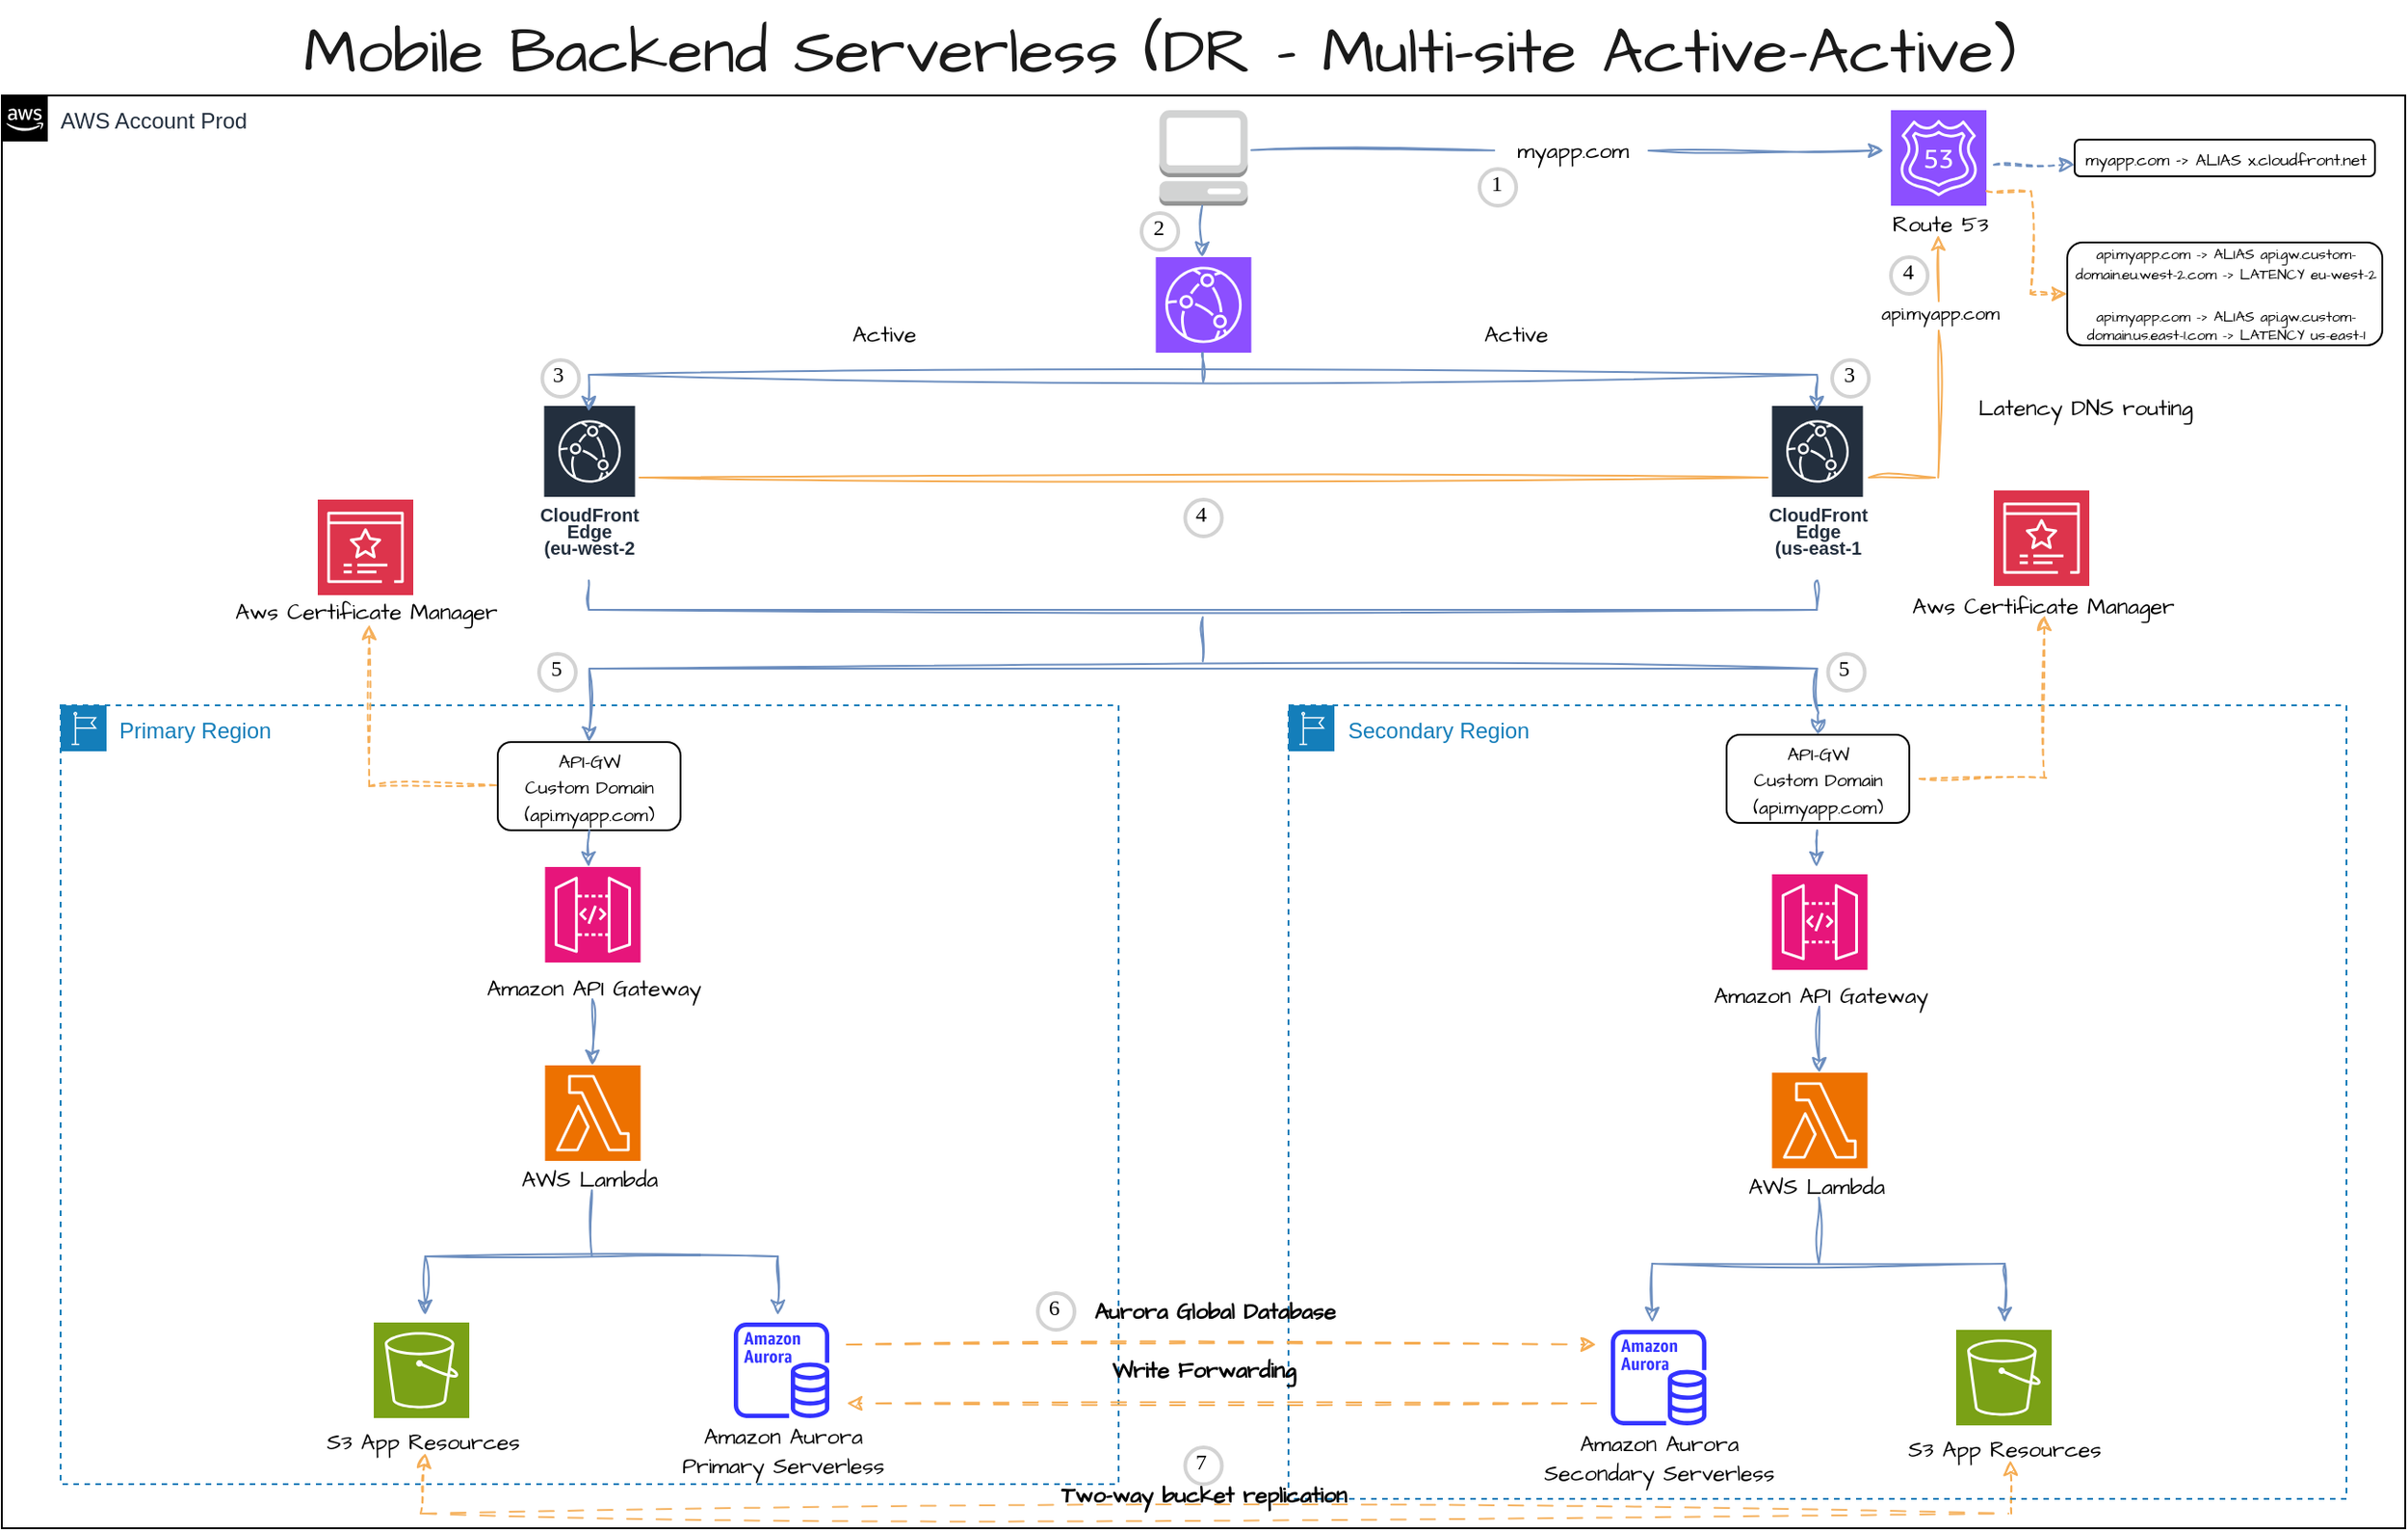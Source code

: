 <mxfile version="22.0.3" type="device">
  <diagram id="Ht1M8jgEwFfnCIfOTk4-" name="Page-1">
    <mxGraphModel dx="2589" dy="2484" grid="1" gridSize="4" guides="1" tooltips="1" connect="1" arrows="1" fold="1" page="1" pageScale="1" pageWidth="1169" pageHeight="827" math="0" shadow="0">
      <root>
        <mxCell id="0" />
        <mxCell id="1" parent="0" />
        <mxCell id="eYxBuY7Py7PClH6O-nrH-38" value="&lt;span style=&quot;font-size: 35px;&quot;&gt;Mobile Backend Serverless (DR - Multi-site Active-Active)&lt;/span&gt;" style="text;html=1;align=center;verticalAlign=middle;resizable=0;points=[];autosize=1;strokeColor=none;fillColor=none;fontSize=20;fontFamily=Architects Daughter;fontColor=#1A1A1A;rounded=0;" parent="1" vertex="1">
          <mxGeometry x="-504" y="-836" width="956" height="56" as="geometry" />
        </mxCell>
        <mxCell id="y_hJPUTwGHVDO47t9u5H-20" value="AWS Account Prod" style="points=[[0,0],[0.25,0],[0.5,0],[0.75,0],[1,0],[1,0.25],[1,0.5],[1,0.75],[1,1],[0.75,1],[0.5,1],[0.25,1],[0,1],[0,0.75],[0,0.5],[0,0.25]];outlineConnect=0;gradientColor=none;html=1;whiteSpace=wrap;fontSize=12;fontStyle=0;container=1;pointerEvents=0;collapsible=0;recursiveResize=0;shape=mxgraph.aws4.group;grIcon=mxgraph.aws4.group_aws_cloud_alt;strokeColor=#000000;fillColor=none;verticalAlign=top;align=left;spacingLeft=30;fontColor=#232F3E;dashed=0;" parent="1" vertex="1">
          <mxGeometry x="-656" y="-784" width="1308.5" height="780" as="geometry" />
        </mxCell>
        <mxCell id="kXwnOgeZQvOVhDlKrLlV-66" value="" style="sketch=0;points=[[0,0,0],[0.25,0,0],[0.5,0,0],[0.75,0,0],[1,0,0],[0,1,0],[0.25,1,0],[0.5,1,0],[0.75,1,0],[1,1,0],[0,0.25,0],[0,0.5,0],[0,0.75,0],[1,0.25,0],[1,0.5,0],[1,0.75,0]];outlineConnect=0;fontColor=#232F3E;fillColor=#8C4FFF;strokeColor=#ffffff;dashed=0;verticalLabelPosition=bottom;verticalAlign=top;align=center;html=1;fontSize=12;fontStyle=0;aspect=fixed;shape=mxgraph.aws4.resourceIcon;resIcon=mxgraph.aws4.route_53;" parent="y_hJPUTwGHVDO47t9u5H-20" vertex="1">
          <mxGeometry x="1028.5" y="8" width="52" height="52" as="geometry" />
        </mxCell>
        <mxCell id="kXwnOgeZQvOVhDlKrLlV-72" value="&lt;font data-font-src=&quot;https://fonts.googleapis.com/css?family=Architects+Daughter&quot; face=&quot;Architects Daughter&quot;&gt;Route 53&lt;/font&gt;" style="text;html=1;align=center;verticalAlign=middle;resizable=0;points=[];autosize=1;strokeColor=none;fillColor=none;" parent="y_hJPUTwGHVDO47t9u5H-20" vertex="1">
          <mxGeometry x="1016.5" y="56" width="76" height="28" as="geometry" />
        </mxCell>
        <mxCell id="WgDWQMfM7WpovqJaYr5R-154" value="Primary Region" style="points=[[0,0],[0.25,0],[0.5,0],[0.75,0],[1,0],[1,0.25],[1,0.5],[1,0.75],[1,1],[0.75,1],[0.5,1],[0.25,1],[0,1],[0,0.75],[0,0.5],[0,0.25]];outlineConnect=0;gradientColor=none;html=1;whiteSpace=wrap;fontSize=12;fontStyle=0;container=1;pointerEvents=0;collapsible=0;recursiveResize=0;shape=mxgraph.aws4.group;grIcon=mxgraph.aws4.group_region;strokeColor=#147EBA;fillColor=none;verticalAlign=top;align=left;spacingLeft=30;fontColor=#147EBA;dashed=1;" parent="y_hJPUTwGHVDO47t9u5H-20" vertex="1">
          <mxGeometry x="32" y="332" width="576" height="424" as="geometry" />
        </mxCell>
        <mxCell id="WgDWQMfM7WpovqJaYr5R-156" value="" style="sketch=0;points=[[0,0,0],[0.25,0,0],[0.5,0,0],[0.75,0,0],[1,0,0],[0,1,0],[0.25,1,0],[0.5,1,0],[0.75,1,0],[1,1,0],[0,0.25,0],[0,0.5,0],[0,0.75,0],[1,0.25,0],[1,0.5,0],[1,0.75,0]];outlineConnect=0;fontColor=#232F3E;fillColor=#E7157B;strokeColor=#ffffff;dashed=0;verticalLabelPosition=bottom;verticalAlign=top;align=center;html=1;fontSize=12;fontStyle=0;aspect=fixed;shape=mxgraph.aws4.resourceIcon;resIcon=mxgraph.aws4.api_gateway;" parent="WgDWQMfM7WpovqJaYr5R-154" vertex="1">
          <mxGeometry x="263.75" y="88" width="52" height="52" as="geometry" />
        </mxCell>
        <mxCell id="WgDWQMfM7WpovqJaYr5R-157" value="&lt;font face=&quot;Architects Daughter&quot;&gt;Amazon API Gateway&lt;/font&gt;" style="text;html=1;align=center;verticalAlign=middle;resizable=0;points=[];autosize=1;strokeColor=none;fillColor=none;" parent="WgDWQMfM7WpovqJaYr5R-154" vertex="1">
          <mxGeometry x="220" y="140" width="140" height="28" as="geometry" />
        </mxCell>
        <mxCell id="WgDWQMfM7WpovqJaYr5R-22" value="" style="sketch=0;points=[[0,0,0],[0.25,0,0],[0.5,0,0],[0.75,0,0],[1,0,0],[0,1,0],[0.25,1,0],[0.5,1,0],[0.75,1,0],[1,1,0],[0,0.25,0],[0,0.5,0],[0,0.75,0],[1,0.25,0],[1,0.5,0],[1,0.75,0]];outlineConnect=0;fontColor=#232F3E;fillColor=#ED7100;strokeColor=#ffffff;dashed=0;verticalLabelPosition=bottom;verticalAlign=top;align=center;html=1;fontSize=12;fontStyle=0;aspect=fixed;shape=mxgraph.aws4.resourceIcon;resIcon=mxgraph.aws4.lambda;" parent="WgDWQMfM7WpovqJaYr5R-154" vertex="1">
          <mxGeometry x="263.75" y="196" width="52" height="52" as="geometry" />
        </mxCell>
        <mxCell id="WgDWQMfM7WpovqJaYr5R-160" value="&lt;font face=&quot;Architects Daughter&quot;&gt;AWS Lambda&amp;nbsp;&lt;br&gt;&lt;br&gt;&lt;/font&gt;" style="text;html=1;align=center;verticalAlign=middle;resizable=0;points=[];autosize=1;strokeColor=none;fillColor=none;" parent="WgDWQMfM7WpovqJaYr5R-154" vertex="1">
          <mxGeometry x="240" y="244" width="100" height="44" as="geometry" />
        </mxCell>
        <mxCell id="WgDWQMfM7WpovqJaYr5R-52" value="" style="sketch=0;points=[[0,0,0],[0.25,0,0],[0.5,0,0],[0.75,0,0],[1,0,0],[0,1,0],[0.25,1,0],[0.5,1,0],[0.75,1,0],[1,1,0],[0,0.25,0],[0,0.5,0],[0,0.75,0],[1,0.25,0],[1,0.5,0],[1,0.75,0]];outlineConnect=0;fontColor=#232F3E;fillColor=#7AA116;strokeColor=#ffffff;dashed=0;verticalLabelPosition=bottom;verticalAlign=top;align=center;html=1;fontSize=12;fontStyle=0;aspect=fixed;shape=mxgraph.aws4.resourceIcon;resIcon=mxgraph.aws4.s3;fontFamily=Architects Daughter;fontSource=https%3A%2F%2Ffonts.googleapis.com%2Fcss%3Ffamily%3DArchitects%2BDaughter;" parent="WgDWQMfM7WpovqJaYr5R-154" vertex="1">
          <mxGeometry x="170.5" y="336" width="52" height="52" as="geometry" />
        </mxCell>
        <mxCell id="WgDWQMfM7WpovqJaYr5R-161" value="&lt;font style=&quot;font-size: 12px;&quot;&gt;S3 App Resources&lt;/font&gt;" style="text;html=1;align=center;verticalAlign=middle;resizable=0;points=[];autosize=1;strokeColor=none;fillColor=none;fontSize=16;fontFamily=Architects Daughter;fontColor=default;" parent="WgDWQMfM7WpovqJaYr5R-154" vertex="1">
          <mxGeometry x="132.5" y="384" width="128" height="32" as="geometry" />
        </mxCell>
        <mxCell id="WgDWQMfM7WpovqJaYr5R-162" value="" style="sketch=0;outlineConnect=0;fontColor=#232F3E;gradientColor=none;fillColor=#3333FF;strokeColor=none;dashed=0;verticalLabelPosition=bottom;verticalAlign=top;align=center;html=1;fontSize=12;fontStyle=0;aspect=fixed;pointerEvents=1;shape=mxgraph.aws4.aurora_instance;" parent="WgDWQMfM7WpovqJaYr5R-154" vertex="1">
          <mxGeometry x="366.5" y="336" width="52" height="52" as="geometry" />
        </mxCell>
        <mxCell id="WgDWQMfM7WpovqJaYr5R-163" value="&lt;font data-font-src=&quot;https://fonts.googleapis.com/css?family=Architects+Daughter&quot; face=&quot;Architects Daughter&quot;&gt;Amazon Aurora&lt;br&gt;Primary Serverless&lt;br&gt;&lt;/font&gt;" style="text;html=1;align=center;verticalAlign=middle;resizable=0;points=[];autosize=1;strokeColor=none;fillColor=none;" parent="WgDWQMfM7WpovqJaYr5R-154" vertex="1">
          <mxGeometry x="326.5" y="384" width="132" height="44" as="geometry" />
        </mxCell>
        <mxCell id="WgDWQMfM7WpovqJaYr5R-58" value="" style="endArrow=classic;html=1;rounded=0;labelBackgroundColor=default;sketch=1;hachureGap=4;jiggle=2;curveFitting=1;strokeColor=#6c8ebf;align=center;verticalAlign=middle;fontFamily=Architects Daughter;fontSource=https%3A%2F%2Ffonts.googleapis.com%2Fcss%3Ffamily%3DArchitects%2BDaughter;fontSize=16;fontColor=default;shape=connector;fillColor=#dae8fc;" parent="WgDWQMfM7WpovqJaYr5R-154" edge="1">
          <mxGeometry width="50" height="50" relative="1" as="geometry">
            <mxPoint x="289.5" y="160" as="sourcePoint" />
            <mxPoint x="289.5" y="196" as="targetPoint" />
          </mxGeometry>
        </mxCell>
        <mxCell id="WgDWQMfM7WpovqJaYr5R-80" value="" style="endArrow=none;html=1;rounded=0;labelBackgroundColor=default;sketch=1;hachureGap=4;jiggle=2;curveFitting=1;strokeColor=#6c8ebf;align=center;verticalAlign=middle;fontFamily=Architects Daughter;fontSource=https%3A%2F%2Ffonts.googleapis.com%2Fcss%3Ffamily%3DArchitects%2BDaughter;fontSize=16;fontColor=default;shape=connector;fillColor=#dae8fc;" parent="WgDWQMfM7WpovqJaYr5R-154" edge="1">
          <mxGeometry width="50" height="50" relative="1" as="geometry">
            <mxPoint x="390.5" y="300" as="sourcePoint" />
            <mxPoint x="198.5" y="300" as="targetPoint" />
          </mxGeometry>
        </mxCell>
        <mxCell id="WgDWQMfM7WpovqJaYr5R-87" value="" style="endArrow=none;html=1;rounded=0;labelBackgroundColor=default;sketch=1;hachureGap=4;jiggle=2;curveFitting=1;strokeColor=#6c8ebf;align=center;verticalAlign=middle;fontFamily=Architects Daughter;fontSource=https%3A%2F%2Ffonts.googleapis.com%2Fcss%3Ffamily%3DArchitects%2BDaughter;fontSize=16;fontColor=default;shape=connector;fillColor=#dae8fc;" parent="WgDWQMfM7WpovqJaYr5R-154" edge="1">
          <mxGeometry width="50" height="50" relative="1" as="geometry">
            <mxPoint x="289.25" y="264" as="sourcePoint" />
            <mxPoint x="289.25" y="300" as="targetPoint" />
          </mxGeometry>
        </mxCell>
        <mxCell id="WgDWQMfM7WpovqJaYr5R-191" value="" style="endArrow=classic;html=1;rounded=0;labelBackgroundColor=default;sketch=1;hachureGap=4;jiggle=2;curveFitting=1;strokeColor=#6c8ebf;align=center;verticalAlign=middle;fontFamily=Architects Daughter;fontSource=https%3A%2F%2Ffonts.googleapis.com%2Fcss%3Ffamily%3DArchitects%2BDaughter;fontSize=16;fontColor=default;shape=connector;fillColor=#dae8fc;" parent="WgDWQMfM7WpovqJaYr5R-154" edge="1">
          <mxGeometry width="50" height="50" relative="1" as="geometry">
            <mxPoint x="198.5" y="300" as="sourcePoint" />
            <mxPoint x="198.5" y="332" as="targetPoint" />
          </mxGeometry>
        </mxCell>
        <mxCell id="WgDWQMfM7WpovqJaYr5R-193" value="" style="endArrow=classic;html=1;rounded=0;labelBackgroundColor=default;sketch=1;hachureGap=4;jiggle=2;curveFitting=1;strokeColor=#6c8ebf;align=center;verticalAlign=middle;fontFamily=Architects Daughter;fontSource=https%3A%2F%2Ffonts.googleapis.com%2Fcss%3Ffamily%3DArchitects%2BDaughter;fontSize=16;fontColor=default;shape=connector;fillColor=#dae8fc;" parent="WgDWQMfM7WpovqJaYr5R-154" edge="1">
          <mxGeometry width="50" height="50" relative="1" as="geometry">
            <mxPoint x="390.5" y="300" as="sourcePoint" />
            <mxPoint x="390.5" y="332" as="targetPoint" />
          </mxGeometry>
        </mxCell>
        <mxCell id="z9aevK-c-Fkvyvmnop-m-42" value="&lt;font size=&quot;1&quot; face=&quot;Architects Daughter&quot;&gt;API-GW&lt;br&gt;Custom Domain&lt;br&gt;(api.myapp.com)&lt;br&gt;&lt;/font&gt;" style="rounded=1;whiteSpace=wrap;html=1;" vertex="1" parent="WgDWQMfM7WpovqJaYr5R-154">
          <mxGeometry x="238" y="20" width="99.5" height="48" as="geometry" />
        </mxCell>
        <mxCell id="WgDWQMfM7WpovqJaYr5R-174" value="" style="endArrow=classic;html=1;rounded=0;labelBackgroundColor=default;sketch=1;hachureGap=4;jiggle=2;curveFitting=1;strokeColor=#f5ad55;align=center;verticalAlign=middle;fontFamily=Architects Daughter;fontSource=https%3A%2F%2Ffonts.googleapis.com%2Fcss%3Ffamily%3DArchitects%2BDaughter;fontSize=16;fontColor=default;shape=connector;fillColor=#dae8fc;dashed=1;" parent="WgDWQMfM7WpovqJaYr5R-154" edge="1">
          <mxGeometry width="50" height="50" relative="1" as="geometry">
            <mxPoint x="196" y="440" as="sourcePoint" />
            <mxPoint x="198.5" y="407" as="targetPoint" />
          </mxGeometry>
        </mxCell>
        <mxCell id="WgDWQMfM7WpovqJaYr5R-175" value="" style="endArrow=classic;html=1;rounded=0;labelBackgroundColor=default;sketch=1;hachureGap=4;jiggle=2;curveFitting=1;strokeColor=#f5ab50;align=center;verticalAlign=middle;fontFamily=Architects Daughter;fontSource=https%3A%2F%2Ffonts.googleapis.com%2Fcss%3Ffamily%3DArchitects%2BDaughter;fontSize=16;fontColor=default;shape=connector;fillColor=#dae8fc;dashed=1;" parent="WgDWQMfM7WpovqJaYr5R-154" edge="1">
          <mxGeometry width="50" height="50" relative="1" as="geometry">
            <mxPoint x="1062" y="440" as="sourcePoint" />
            <mxPoint x="1061.5" y="411" as="targetPoint" />
          </mxGeometry>
        </mxCell>
        <mxCell id="WgDWQMfM7WpovqJaYr5R-183" value="" style="endArrow=classic;html=1;rounded=0;labelBackgroundColor=default;sketch=1;hachureGap=4;jiggle=2;curveFitting=1;strokeColor=#f5ad55;align=center;verticalAlign=middle;fontFamily=Architects Daughter;fontSource=https%3A%2F%2Ffonts.googleapis.com%2Fcss%3Ffamily%3DArchitects%2BDaughter;fontSize=16;fontColor=default;shape=connector;fillColor=#dae8fc;dashed=1;dashPattern=8 8;" parent="WgDWQMfM7WpovqJaYr5R-154" edge="1">
          <mxGeometry width="50" height="50" relative="1" as="geometry">
            <mxPoint x="836" y="380" as="sourcePoint" />
            <mxPoint x="428" y="380" as="targetPoint" />
          </mxGeometry>
        </mxCell>
        <mxCell id="z9aevK-c-Fkvyvmnop-m-57" value="" style="endArrow=classic;html=1;rounded=0;labelBackgroundColor=default;sketch=1;hachureGap=4;jiggle=2;curveFitting=1;strokeColor=#6c8ebf;align=center;verticalAlign=middle;fontFamily=Architects Daughter;fontSource=https%3A%2F%2Ffonts.googleapis.com%2Fcss%3Ffamily%3DArchitects%2BDaughter;fontSize=16;fontColor=default;shape=connector;fillColor=#dae8fc;entryX=0.5;entryY=0;entryDx=0;entryDy=0;" edge="1" parent="WgDWQMfM7WpovqJaYr5R-154">
          <mxGeometry width="50" height="50" relative="1" as="geometry">
            <mxPoint x="287.79" y="68" as="sourcePoint" />
            <mxPoint x="287.46" y="88" as="targetPoint" />
            <Array as="points">
              <mxPoint x="287.46" y="72" />
            </Array>
          </mxGeometry>
        </mxCell>
        <mxCell id="z9aevK-c-Fkvyvmnop-m-59" value="6" style="ellipse;whiteSpace=wrap;html=1;aspect=fixed;strokeWidth=2;fontFamily=Tahoma;spacingBottom=4;spacingRight=2;strokeColor=#d3d3d3;" vertex="1" parent="WgDWQMfM7WpovqJaYr5R-154">
          <mxGeometry x="532" y="320" width="20" height="20" as="geometry" />
        </mxCell>
        <mxCell id="z9aevK-c-Fkvyvmnop-m-67" value="" style="endArrow=none;html=1;rounded=0;labelBackgroundColor=default;sketch=1;hachureGap=4;jiggle=2;curveFitting=1;strokeColor=#f5ad55;align=center;verticalAlign=middle;fontFamily=Architects Daughter;fontSource=https%3A%2F%2Ffonts.googleapis.com%2Fcss%3Ffamily%3DArchitects%2BDaughter;fontSize=16;fontColor=default;shape=connector;fillColor=#fff2cc;dashed=1;" edge="1" parent="WgDWQMfM7WpovqJaYr5R-154">
          <mxGeometry width="50" height="50" relative="1" as="geometry">
            <mxPoint x="168" y="44" as="sourcePoint" />
            <mxPoint x="238" y="43.5" as="targetPoint" />
          </mxGeometry>
        </mxCell>
        <mxCell id="z9aevK-c-Fkvyvmnop-m-69" value="" style="endArrow=classic;html=1;rounded=0;labelBackgroundColor=default;sketch=1;hachureGap=4;jiggle=2;curveFitting=1;strokeColor=#f5af5a;align=center;verticalAlign=middle;fontFamily=Architects Daughter;fontSource=https%3A%2F%2Ffonts.googleapis.com%2Fcss%3Ffamily%3DArchitects%2BDaughter;fontSize=16;fontColor=default;shape=connector;fillColor=#fff2cc;dashed=1;" edge="1" parent="WgDWQMfM7WpovqJaYr5R-154">
          <mxGeometry width="50" height="50" relative="1" as="geometry">
            <mxPoint x="168" y="44" as="sourcePoint" />
            <mxPoint x="168" y="-44" as="targetPoint" />
          </mxGeometry>
        </mxCell>
        <mxCell id="WgDWQMfM7WpovqJaYr5R-155" value="Secondary Region" style="points=[[0,0],[0.25,0],[0.5,0],[0.75,0],[1,0],[1,0.25],[1,0.5],[1,0.75],[1,1],[0.75,1],[0.5,1],[0.25,1],[0,1],[0,0.75],[0,0.5],[0,0.25]];outlineConnect=0;gradientColor=none;html=1;whiteSpace=wrap;fontSize=12;fontStyle=0;container=1;pointerEvents=0;collapsible=0;recursiveResize=0;shape=mxgraph.aws4.group;grIcon=mxgraph.aws4.group_region;strokeColor=#147EBA;fillColor=none;verticalAlign=top;align=left;spacingLeft=30;fontColor=#147EBA;dashed=1;" parent="y_hJPUTwGHVDO47t9u5H-20" vertex="1">
          <mxGeometry x="700.5" y="332" width="576" height="432" as="geometry" />
        </mxCell>
        <mxCell id="z9aevK-c-Fkvyvmnop-m-41" value="&lt;font size=&quot;1&quot; face=&quot;Architects Daughter&quot;&gt;API-GW&lt;br&gt;Custom Domain&lt;br&gt;(api.myapp.com)&lt;br&gt;&lt;/font&gt;" style="rounded=1;whiteSpace=wrap;html=1;" vertex="1" parent="WgDWQMfM7WpovqJaYr5R-155">
          <mxGeometry x="238.5" y="16" width="99.5" height="48" as="geometry" />
        </mxCell>
        <mxCell id="z9aevK-c-Fkvyvmnop-m-44" value="" style="sketch=0;points=[[0,0,0],[0.25,0,0],[0.5,0,0],[0.75,0,0],[1,0,0],[0,1,0],[0.25,1,0],[0.5,1,0],[0.75,1,0],[1,1,0],[0,0.25,0],[0,0.5,0],[0,0.75,0],[1,0.25,0],[1,0.5,0],[1,0.75,0]];outlineConnect=0;fontColor=#232F3E;fillColor=#E7157B;strokeColor=#ffffff;dashed=0;verticalLabelPosition=bottom;verticalAlign=top;align=center;html=1;fontSize=12;fontStyle=0;aspect=fixed;shape=mxgraph.aws4.resourceIcon;resIcon=mxgraph.aws4.api_gateway;" vertex="1" parent="WgDWQMfM7WpovqJaYr5R-155">
          <mxGeometry x="263.25" y="92" width="52" height="52" as="geometry" />
        </mxCell>
        <mxCell id="z9aevK-c-Fkvyvmnop-m-45" value="&lt;font face=&quot;Architects Daughter&quot;&gt;Amazon API Gateway&lt;/font&gt;" style="text;html=1;align=center;verticalAlign=middle;resizable=0;points=[];autosize=1;strokeColor=none;fillColor=none;" vertex="1" parent="WgDWQMfM7WpovqJaYr5R-155">
          <mxGeometry x="219.5" y="144" width="140" height="28" as="geometry" />
        </mxCell>
        <mxCell id="z9aevK-c-Fkvyvmnop-m-46" value="" style="sketch=0;points=[[0,0,0],[0.25,0,0],[0.5,0,0],[0.75,0,0],[1,0,0],[0,1,0],[0.25,1,0],[0.5,1,0],[0.75,1,0],[1,1,0],[0,0.25,0],[0,0.5,0],[0,0.75,0],[1,0.25,0],[1,0.5,0],[1,0.75,0]];outlineConnect=0;fontColor=#232F3E;fillColor=#ED7100;strokeColor=#ffffff;dashed=0;verticalLabelPosition=bottom;verticalAlign=top;align=center;html=1;fontSize=12;fontStyle=0;aspect=fixed;shape=mxgraph.aws4.resourceIcon;resIcon=mxgraph.aws4.lambda;" vertex="1" parent="WgDWQMfM7WpovqJaYr5R-155">
          <mxGeometry x="263.25" y="200" width="52" height="52" as="geometry" />
        </mxCell>
        <mxCell id="z9aevK-c-Fkvyvmnop-m-47" value="&lt;font face=&quot;Architects Daughter&quot;&gt;AWS Lambda&amp;nbsp;&lt;br&gt;&lt;br&gt;&lt;/font&gt;" style="text;html=1;align=center;verticalAlign=middle;resizable=0;points=[];autosize=1;strokeColor=none;fillColor=none;" vertex="1" parent="WgDWQMfM7WpovqJaYr5R-155">
          <mxGeometry x="239.5" y="248" width="100" height="44" as="geometry" />
        </mxCell>
        <mxCell id="z9aevK-c-Fkvyvmnop-m-48" value="" style="sketch=0;points=[[0,0,0],[0.25,0,0],[0.5,0,0],[0.75,0,0],[1,0,0],[0,1,0],[0.25,1,0],[0.5,1,0],[0.75,1,0],[1,1,0],[0,0.25,0],[0,0.5,0],[0,0.75,0],[1,0.25,0],[1,0.5,0],[1,0.75,0]];outlineConnect=0;fontColor=#232F3E;fillColor=#7AA116;strokeColor=#ffffff;dashed=0;verticalLabelPosition=bottom;verticalAlign=top;align=center;html=1;fontSize=12;fontStyle=0;aspect=fixed;shape=mxgraph.aws4.resourceIcon;resIcon=mxgraph.aws4.s3;fontFamily=Architects Daughter;fontSource=https%3A%2F%2Ffonts.googleapis.com%2Fcss%3Ffamily%3DArchitects%2BDaughter;" vertex="1" parent="WgDWQMfM7WpovqJaYr5R-155">
          <mxGeometry x="363.5" y="340" width="52" height="52" as="geometry" />
        </mxCell>
        <mxCell id="z9aevK-c-Fkvyvmnop-m-49" value="&lt;font style=&quot;font-size: 12px;&quot;&gt;S3 App Resources&lt;/font&gt;" style="text;html=1;align=center;verticalAlign=middle;resizable=0;points=[];autosize=1;strokeColor=none;fillColor=none;fontSize=16;fontFamily=Architects Daughter;fontColor=default;" vertex="1" parent="WgDWQMfM7WpovqJaYr5R-155">
          <mxGeometry x="325.5" y="388" width="128" height="32" as="geometry" />
        </mxCell>
        <mxCell id="z9aevK-c-Fkvyvmnop-m-50" value="" style="sketch=0;outlineConnect=0;fontColor=#232F3E;gradientColor=none;fillColor=#3333FF;strokeColor=none;dashed=0;verticalLabelPosition=bottom;verticalAlign=top;align=center;html=1;fontSize=12;fontStyle=0;aspect=fixed;pointerEvents=1;shape=mxgraph.aws4.aurora_instance;" vertex="1" parent="WgDWQMfM7WpovqJaYr5R-155">
          <mxGeometry x="175.5" y="340" width="52" height="52" as="geometry" />
        </mxCell>
        <mxCell id="z9aevK-c-Fkvyvmnop-m-51" value="&lt;font data-font-src=&quot;https://fonts.googleapis.com/css?family=Architects+Daughter&quot; face=&quot;Architects Daughter&quot;&gt;Amazon Aurora&lt;br&gt;Secondary Serverless&lt;br&gt;&lt;/font&gt;" style="text;html=1;align=center;verticalAlign=middle;resizable=0;points=[];autosize=1;strokeColor=none;fillColor=none;" vertex="1" parent="WgDWQMfM7WpovqJaYr5R-155">
          <mxGeometry x="127.5" y="388" width="148" height="44" as="geometry" />
        </mxCell>
        <mxCell id="z9aevK-c-Fkvyvmnop-m-52" value="" style="endArrow=classic;html=1;rounded=0;labelBackgroundColor=default;sketch=1;hachureGap=4;jiggle=2;curveFitting=1;strokeColor=#6c8ebf;align=center;verticalAlign=middle;fontFamily=Architects Daughter;fontSource=https%3A%2F%2Ffonts.googleapis.com%2Fcss%3Ffamily%3DArchitects%2BDaughter;fontSize=16;fontColor=default;shape=connector;fillColor=#dae8fc;" edge="1" parent="WgDWQMfM7WpovqJaYr5R-155">
          <mxGeometry width="50" height="50" relative="1" as="geometry">
            <mxPoint x="289" y="164" as="sourcePoint" />
            <mxPoint x="289" y="200" as="targetPoint" />
          </mxGeometry>
        </mxCell>
        <mxCell id="z9aevK-c-Fkvyvmnop-m-53" value="" style="endArrow=none;html=1;rounded=0;labelBackgroundColor=default;sketch=1;hachureGap=4;jiggle=2;curveFitting=1;strokeColor=#6c8ebf;align=center;verticalAlign=middle;fontFamily=Architects Daughter;fontSource=https%3A%2F%2Ffonts.googleapis.com%2Fcss%3Ffamily%3DArchitects%2BDaughter;fontSize=16;fontColor=default;shape=connector;fillColor=#dae8fc;" edge="1" parent="WgDWQMfM7WpovqJaYr5R-155">
          <mxGeometry width="50" height="50" relative="1" as="geometry">
            <mxPoint x="390" y="304" as="sourcePoint" />
            <mxPoint x="198" y="304" as="targetPoint" />
          </mxGeometry>
        </mxCell>
        <mxCell id="z9aevK-c-Fkvyvmnop-m-54" value="" style="endArrow=none;html=1;rounded=0;labelBackgroundColor=default;sketch=1;hachureGap=4;jiggle=2;curveFitting=1;strokeColor=#6c8ebf;align=center;verticalAlign=middle;fontFamily=Architects Daughter;fontSource=https%3A%2F%2Ffonts.googleapis.com%2Fcss%3Ffamily%3DArchitects%2BDaughter;fontSize=16;fontColor=default;shape=connector;fillColor=#dae8fc;" edge="1" parent="WgDWQMfM7WpovqJaYr5R-155">
          <mxGeometry width="50" height="50" relative="1" as="geometry">
            <mxPoint x="288.75" y="268" as="sourcePoint" />
            <mxPoint x="288.75" y="304" as="targetPoint" />
          </mxGeometry>
        </mxCell>
        <mxCell id="z9aevK-c-Fkvyvmnop-m-55" value="" style="endArrow=classic;html=1;rounded=0;labelBackgroundColor=default;sketch=1;hachureGap=4;jiggle=2;curveFitting=1;strokeColor=#6c8ebf;align=center;verticalAlign=middle;fontFamily=Architects Daughter;fontSource=https%3A%2F%2Ffonts.googleapis.com%2Fcss%3Ffamily%3DArchitects%2BDaughter;fontSize=16;fontColor=default;shape=connector;fillColor=#dae8fc;" edge="1" parent="WgDWQMfM7WpovqJaYr5R-155">
          <mxGeometry width="50" height="50" relative="1" as="geometry">
            <mxPoint x="198" y="304" as="sourcePoint" />
            <mxPoint x="198" y="336" as="targetPoint" />
          </mxGeometry>
        </mxCell>
        <mxCell id="z9aevK-c-Fkvyvmnop-m-56" value="" style="endArrow=classic;html=1;rounded=0;labelBackgroundColor=default;sketch=1;hachureGap=4;jiggle=2;curveFitting=1;strokeColor=#6c8ebf;align=center;verticalAlign=middle;fontFamily=Architects Daughter;fontSource=https%3A%2F%2Ffonts.googleapis.com%2Fcss%3Ffamily%3DArchitects%2BDaughter;fontSize=16;fontColor=default;shape=connector;fillColor=#dae8fc;" edge="1" parent="WgDWQMfM7WpovqJaYr5R-155">
          <mxGeometry width="50" height="50" relative="1" as="geometry">
            <mxPoint x="390" y="304" as="sourcePoint" />
            <mxPoint x="390" y="336" as="targetPoint" />
          </mxGeometry>
        </mxCell>
        <mxCell id="z9aevK-c-Fkvyvmnop-m-58" value="" style="endArrow=classic;html=1;rounded=0;labelBackgroundColor=default;sketch=1;hachureGap=4;jiggle=2;curveFitting=1;strokeColor=#6c8ebf;align=center;verticalAlign=middle;fontFamily=Architects Daughter;fontSource=https%3A%2F%2Ffonts.googleapis.com%2Fcss%3Ffamily%3DArchitects%2BDaughter;fontSize=16;fontColor=default;shape=connector;fillColor=#dae8fc;entryX=0.5;entryY=0;entryDx=0;entryDy=0;" edge="1" parent="WgDWQMfM7WpovqJaYr5R-155">
          <mxGeometry width="50" height="50" relative="1" as="geometry">
            <mxPoint x="287.83" y="68" as="sourcePoint" />
            <mxPoint x="287.5" y="88" as="targetPoint" />
            <Array as="points">
              <mxPoint x="287.5" y="72" />
            </Array>
          </mxGeometry>
        </mxCell>
        <mxCell id="z9aevK-c-Fkvyvmnop-m-68" value="" style="endArrow=none;html=1;rounded=0;labelBackgroundColor=default;sketch=1;hachureGap=4;jiggle=2;curveFitting=1;strokeColor=#f5ad55;align=center;verticalAlign=middle;fontFamily=Architects Daughter;fontSource=https%3A%2F%2Ffonts.googleapis.com%2Fcss%3Ffamily%3DArchitects%2BDaughter;fontSize=16;fontColor=default;shape=connector;fillColor=#fff2cc;dashed=1;" edge="1" parent="WgDWQMfM7WpovqJaYr5R-155">
          <mxGeometry width="50" height="50" relative="1" as="geometry">
            <mxPoint x="343.5" y="40" as="sourcePoint" />
            <mxPoint x="413.5" y="39.5" as="targetPoint" />
          </mxGeometry>
        </mxCell>
        <mxCell id="z9aevK-c-Fkvyvmnop-m-70" value="" style="endArrow=classic;html=1;rounded=0;labelBackgroundColor=default;sketch=1;hachureGap=4;jiggle=2;curveFitting=1;strokeColor=#f5af5a;align=center;verticalAlign=middle;fontFamily=Architects Daughter;fontSource=https%3A%2F%2Ffonts.googleapis.com%2Fcss%3Ffamily%3DArchitects%2BDaughter;fontSize=16;fontColor=default;shape=connector;fillColor=#fff2cc;dashed=1;" edge="1" parent="WgDWQMfM7WpovqJaYr5R-155">
          <mxGeometry width="50" height="50" relative="1" as="geometry">
            <mxPoint x="411.5" y="39" as="sourcePoint" />
            <mxPoint x="411.5" y="-49" as="targetPoint" />
          </mxGeometry>
        </mxCell>
        <mxCell id="WgDWQMfM7WpovqJaYr5R-176" value="&lt;font data-font-src=&quot;https://fonts.googleapis.com/css?family=Architects+Daughter&quot; face=&quot;Architects Daughter&quot;&gt;&lt;b&gt;Two-way bucket replication&lt;/b&gt;&lt;/font&gt;" style="text;html=1;align=center;verticalAlign=middle;resizable=0;points=[];autosize=1;strokeColor=none;fillColor=none;" parent="y_hJPUTwGHVDO47t9u5H-20" vertex="1">
          <mxGeometry x="566.25" y="748" width="176" height="28" as="geometry" />
        </mxCell>
        <mxCell id="WgDWQMfM7WpovqJaYr5R-180" value="&lt;b&gt;&lt;font data-font-src=&quot;https://fonts.googleapis.com/css?family=Architects+Daughter&quot; face=&quot;Architects Daughter&quot;&gt;Write Forwarding&lt;/font&gt;&lt;/b&gt;" style="text;html=1;align=center;verticalAlign=middle;resizable=0;points=[];autosize=1;strokeColor=none;fillColor=none;" parent="y_hJPUTwGHVDO47t9u5H-20" vertex="1">
          <mxGeometry x="592.25" y="680" width="124" height="28" as="geometry" />
        </mxCell>
        <mxCell id="WgDWQMfM7WpovqJaYr5R-178" value="&lt;font data-font-src=&quot;https://fonts.googleapis.com/css?family=Architects+Daughter&quot; face=&quot;Architects Daughter&quot;&gt;&lt;b&gt;Aurora Global Database&lt;/b&gt;&lt;/font&gt;" style="text;html=1;align=center;verticalAlign=middle;resizable=0;points=[];autosize=1;strokeColor=none;fillColor=none;" parent="y_hJPUTwGHVDO47t9u5H-20" vertex="1">
          <mxGeometry x="584" y="648" width="152" height="28" as="geometry" />
        </mxCell>
        <mxCell id="WgDWQMfM7WpovqJaYr5R-181" value="" style="endArrow=classic;html=1;rounded=0;labelBackgroundColor=default;sketch=1;hachureGap=4;jiggle=2;curveFitting=1;strokeColor=#f5ab50;align=center;verticalAlign=middle;fontFamily=Architects Daughter;fontSource=https%3A%2F%2Ffonts.googleapis.com%2Fcss%3Ffamily%3DArchitects%2BDaughter;fontSize=16;fontColor=default;shape=connector;fillColor=#dae8fc;dashed=1;dashPattern=8 8;" parent="y_hJPUTwGHVDO47t9u5H-20" edge="1">
          <mxGeometry width="50" height="50" relative="1" as="geometry">
            <mxPoint x="460" y="680" as="sourcePoint" />
            <mxPoint x="868" y="680" as="targetPoint" />
          </mxGeometry>
        </mxCell>
        <mxCell id="z9aevK-c-Fkvyvmnop-m-2" value="" style="sketch=0;points=[[0,0,0],[0.25,0,0],[0.5,0,0],[0.75,0,0],[1,0,0],[0,1,0],[0.25,1,0],[0.5,1,0],[0.75,1,0],[1,1,0],[0,0.25,0],[0,0.5,0],[0,0.75,0],[1,0.25,0],[1,0.5,0],[1,0.75,0]];outlineConnect=0;fontColor=#232F3E;fillColor=#8C4FFF;strokeColor=#ffffff;dashed=0;verticalLabelPosition=bottom;verticalAlign=top;align=center;html=1;fontSize=12;fontStyle=0;aspect=fixed;shape=mxgraph.aws4.resourceIcon;resIcon=mxgraph.aws4.cloudfront;" vertex="1" parent="y_hJPUTwGHVDO47t9u5H-20">
          <mxGeometry x="628.25" y="88" width="52" height="52" as="geometry" />
        </mxCell>
        <mxCell id="z9aevK-c-Fkvyvmnop-m-3" value="&lt;p style=&quot;line-height: 90%;&quot;&gt;CloudFront&lt;br&gt;Edge&lt;br&gt;(eu-west-2&lt;/p&gt;" style="sketch=0;outlineConnect=0;fontColor=#232F3E;gradientColor=none;strokeColor=#ffffff;fillColor=#232F3E;dashed=0;verticalLabelPosition=middle;verticalAlign=bottom;align=center;html=1;whiteSpace=wrap;fontSize=10;fontStyle=1;spacing=3;shape=mxgraph.aws4.productIcon;prIcon=mxgraph.aws4.cloudfront;" vertex="1" parent="y_hJPUTwGHVDO47t9u5H-20">
          <mxGeometry x="294.25" y="168" width="51.5" height="96" as="geometry" />
        </mxCell>
        <mxCell id="z9aevK-c-Fkvyvmnop-m-5" value="" style="outlineConnect=0;dashed=0;verticalLabelPosition=bottom;verticalAlign=top;align=center;html=1;shape=mxgraph.aws3.management_console;fillColor=#D2D3D3;gradientColor=none;" vertex="1" parent="y_hJPUTwGHVDO47t9u5H-20">
          <mxGeometry x="630.25" y="8" width="48" height="52" as="geometry" />
        </mxCell>
        <mxCell id="z9aevK-c-Fkvyvmnop-m-6" value="&lt;p style=&quot;line-height: 90%;&quot;&gt;CloudFront&lt;br&gt;Edge&lt;br&gt;(us-east-1&lt;/p&gt;" style="sketch=0;outlineConnect=0;fontColor=#232F3E;gradientColor=none;strokeColor=#ffffff;fillColor=#232F3E;dashed=0;verticalLabelPosition=middle;verticalAlign=bottom;align=center;html=1;whiteSpace=wrap;fontSize=10;fontStyle=1;spacing=3;shape=mxgraph.aws4.productIcon;prIcon=mxgraph.aws4.cloudfront;" vertex="1" parent="y_hJPUTwGHVDO47t9u5H-20">
          <mxGeometry x="962.75" y="168" width="51.5" height="96" as="geometry" />
        </mxCell>
        <mxCell id="z9aevK-c-Fkvyvmnop-m-7" value="" style="endArrow=classic;html=1;rounded=0;labelBackgroundColor=default;sketch=1;hachureGap=4;jiggle=2;curveFitting=1;strokeColor=#6c8ebf;align=center;verticalAlign=middle;fontFamily=Architects Daughter;fontSource=https%3A%2F%2Ffonts.googleapis.com%2Fcss%3Ffamily%3DArchitects%2BDaughter;fontSize=16;fontColor=default;shape=connector;fillColor=#dae8fc;" edge="1" parent="y_hJPUTwGHVDO47t9u5H-20">
          <mxGeometry width="50" height="50" relative="1" as="geometry">
            <mxPoint x="653.54" y="60" as="sourcePoint" />
            <mxPoint x="653.5" y="88" as="targetPoint" />
          </mxGeometry>
        </mxCell>
        <mxCell id="WgDWQMfM7WpovqJaYr5R-188" value="" style="endArrow=none;html=1;rounded=0;labelBackgroundColor=default;sketch=1;hachureGap=4;jiggle=2;curveFitting=1;strokeColor=#6c8ebf;align=center;verticalAlign=middle;fontFamily=Architects Daughter;fontSource=https%3A%2F%2Ffonts.googleapis.com%2Fcss%3Ffamily%3DArchitects%2BDaughter;fontSize=16;fontColor=default;shape=connector;fillColor=#dae8fc;" parent="y_hJPUTwGHVDO47t9u5H-20" edge="1" target="z9aevK-c-Fkvyvmnop-m-8">
          <mxGeometry width="50" height="50" relative="1" as="geometry">
            <mxPoint x="680.25" y="29.71" as="sourcePoint" />
            <mxPoint x="696.5" y="30" as="targetPoint" />
          </mxGeometry>
        </mxCell>
        <mxCell id="z9aevK-c-Fkvyvmnop-m-8" value="&lt;font data-font-src=&quot;https://fonts.googleapis.com/css?family=Architects+Daughter&quot; face=&quot;Architects Daughter&quot;&gt;myapp.com&lt;/font&gt;" style="text;html=1;align=center;verticalAlign=middle;resizable=0;points=[];autosize=1;strokeColor=none;fillColor=none;" vertex="1" parent="y_hJPUTwGHVDO47t9u5H-20">
          <mxGeometry x="812.5" y="16" width="84" height="28" as="geometry" />
        </mxCell>
        <mxCell id="z9aevK-c-Fkvyvmnop-m-9" value="" style="endArrow=classic;html=1;rounded=0;labelBackgroundColor=default;sketch=1;hachureGap=4;jiggle=2;curveFitting=1;strokeColor=#6c8ebf;align=center;verticalAlign=middle;fontFamily=Architects Daughter;fontSource=https%3A%2F%2Ffonts.googleapis.com%2Fcss%3Ffamily%3DArchitects%2BDaughter;fontSize=16;fontColor=default;shape=connector;fillColor=#dae8fc;" edge="1" parent="y_hJPUTwGHVDO47t9u5H-20" source="z9aevK-c-Fkvyvmnop-m-8">
          <mxGeometry width="50" height="50" relative="1" as="geometry">
            <mxPoint x="980.5" y="33.71" as="sourcePoint" />
            <mxPoint x="1024.5" y="30" as="targetPoint" />
          </mxGeometry>
        </mxCell>
        <mxCell id="z9aevK-c-Fkvyvmnop-m-11" value="&lt;font style=&quot;font-size: 9px;&quot; data-font-src=&quot;https://fonts.googleapis.com/css?family=Architects+Daughter&quot; face=&quot;Architects Daughter&quot;&gt;myapp.com -&amp;gt; ALIAS x.cloudfront.net&lt;/font&gt;" style="rounded=1;whiteSpace=wrap;html=1;" vertex="1" parent="y_hJPUTwGHVDO47t9u5H-20">
          <mxGeometry x="1128.5" y="24" width="163.5" height="20" as="geometry" />
        </mxCell>
        <mxCell id="z9aevK-c-Fkvyvmnop-m-12" value="1" style="ellipse;whiteSpace=wrap;html=1;aspect=fixed;strokeWidth=2;fontFamily=Tahoma;spacingBottom=4;spacingRight=2;strokeColor=#d3d3d3;" vertex="1" parent="y_hJPUTwGHVDO47t9u5H-20">
          <mxGeometry x="804.5" y="40" width="20" height="20" as="geometry" />
        </mxCell>
        <mxCell id="z9aevK-c-Fkvyvmnop-m-13" value="2" style="ellipse;whiteSpace=wrap;html=1;aspect=fixed;strokeWidth=2;fontFamily=Tahoma;spacingBottom=4;spacingRight=2;strokeColor=#d3d3d3;" vertex="1" parent="y_hJPUTwGHVDO47t9u5H-20">
          <mxGeometry x="620.5" y="64" width="20" height="20" as="geometry" />
        </mxCell>
        <mxCell id="WgDWQMfM7WpovqJaYr5R-182" value="" style="endArrow=none;html=1;rounded=0;labelBackgroundColor=default;sketch=1;hachureGap=4;jiggle=2;curveFitting=1;strokeColor=#6c8ebf;align=center;verticalAlign=middle;fontFamily=Architects Daughter;fontSource=https%3A%2F%2Ffonts.googleapis.com%2Fcss%3Ffamily%3DArchitects%2BDaughter;fontSize=16;fontColor=default;shape=connector;fillColor=#dae8fc;" parent="y_hJPUTwGHVDO47t9u5H-20" edge="1">
          <mxGeometry width="50" height="50" relative="1" as="geometry">
            <mxPoint x="988.25" y="152" as="sourcePoint" />
            <mxPoint x="320.25" y="152" as="targetPoint" />
          </mxGeometry>
        </mxCell>
        <mxCell id="z9aevK-c-Fkvyvmnop-m-14" value="" style="endArrow=none;html=1;rounded=0;labelBackgroundColor=default;sketch=1;hachureGap=4;jiggle=2;curveFitting=1;strokeColor=#6c8ebf;align=center;verticalAlign=middle;fontFamily=Architects Daughter;fontSource=https%3A%2F%2Ffonts.googleapis.com%2Fcss%3Ffamily%3DArchitects%2BDaughter;fontSize=16;fontColor=default;shape=connector;fillColor=#dae8fc;" edge="1" parent="y_hJPUTwGHVDO47t9u5H-20">
          <mxGeometry width="50" height="50" relative="1" as="geometry">
            <mxPoint x="653.83" y="140" as="sourcePoint" />
            <mxPoint x="654.08" y="156" as="targetPoint" />
          </mxGeometry>
        </mxCell>
        <mxCell id="z9aevK-c-Fkvyvmnop-m-15" value="3" style="ellipse;whiteSpace=wrap;html=1;aspect=fixed;strokeWidth=2;fontFamily=Tahoma;spacingBottom=4;spacingRight=2;strokeColor=#d3d3d3;" vertex="1" parent="y_hJPUTwGHVDO47t9u5H-20">
          <mxGeometry x="996.5" y="144" width="20" height="20" as="geometry" />
        </mxCell>
        <mxCell id="z9aevK-c-Fkvyvmnop-m-16" value="3" style="ellipse;whiteSpace=wrap;html=1;aspect=fixed;strokeWidth=2;fontFamily=Tahoma;spacingBottom=4;spacingRight=2;strokeColor=#d3d3d3;" vertex="1" parent="y_hJPUTwGHVDO47t9u5H-20">
          <mxGeometry x="294.25" y="144" width="20" height="20" as="geometry" />
        </mxCell>
        <mxCell id="z9aevK-c-Fkvyvmnop-m-17" value="" style="endArrow=none;html=1;rounded=0;labelBackgroundColor=default;sketch=1;hachureGap=4;jiggle=2;curveFitting=1;strokeColor=#6c8ebf;align=center;verticalAlign=middle;fontFamily=Architects Daughter;fontSource=https%3A%2F%2Ffonts.googleapis.com%2Fcss%3Ffamily%3DArchitects%2BDaughter;fontSize=16;fontColor=default;shape=connector;fillColor=#dae8fc;" edge="1" parent="y_hJPUTwGHVDO47t9u5H-20">
          <mxGeometry width="50" height="50" relative="1" as="geometry">
            <mxPoint x="988.25" y="280" as="sourcePoint" />
            <mxPoint x="320.25" y="280" as="targetPoint" />
          </mxGeometry>
        </mxCell>
        <mxCell id="z9aevK-c-Fkvyvmnop-m-18" value="" style="endArrow=none;html=1;rounded=0;labelBackgroundColor=default;sketch=1;hachureGap=4;jiggle=2;curveFitting=1;strokeColor=#6c8ebf;align=center;verticalAlign=middle;fontFamily=Architects Daughter;fontSource=https%3A%2F%2Ffonts.googleapis.com%2Fcss%3Ffamily%3DArchitects%2BDaughter;fontSize=16;fontColor=default;shape=connector;fillColor=#dae8fc;" edge="1" parent="y_hJPUTwGHVDO47t9u5H-20">
          <mxGeometry width="50" height="50" relative="1" as="geometry">
            <mxPoint x="988.5" y="264" as="sourcePoint" />
            <mxPoint x="988.08" y="280" as="targetPoint" />
          </mxGeometry>
        </mxCell>
        <mxCell id="z9aevK-c-Fkvyvmnop-m-19" value="" style="endArrow=none;html=1;rounded=0;labelBackgroundColor=default;sketch=1;hachureGap=4;jiggle=2;curveFitting=1;strokeColor=#6c8ebf;align=center;verticalAlign=middle;fontFamily=Architects Daughter;fontSource=https%3A%2F%2Ffonts.googleapis.com%2Fcss%3Ffamily%3DArchitects%2BDaughter;fontSize=16;fontColor=default;shape=connector;fillColor=#dae8fc;" edge="1" parent="y_hJPUTwGHVDO47t9u5H-20">
          <mxGeometry width="50" height="50" relative="1" as="geometry">
            <mxPoint x="319.58" y="264" as="sourcePoint" />
            <mxPoint x="319.58" y="280" as="targetPoint" />
          </mxGeometry>
        </mxCell>
        <mxCell id="z9aevK-c-Fkvyvmnop-m-20" value="" style="endArrow=none;html=1;rounded=0;labelBackgroundColor=default;sketch=1;hachureGap=4;jiggle=2;curveFitting=1;strokeColor=#6c8ebf;align=center;verticalAlign=middle;fontFamily=Architects Daughter;fontSource=https%3A%2F%2Ffonts.googleapis.com%2Fcss%3Ffamily%3DArchitects%2BDaughter;fontSize=16;fontColor=default;shape=connector;fillColor=#dae8fc;" edge="1" parent="y_hJPUTwGHVDO47t9u5H-20">
          <mxGeometry width="50" height="50" relative="1" as="geometry">
            <mxPoint x="988.25" y="312" as="sourcePoint" />
            <mxPoint x="320.25" y="312" as="targetPoint" />
          </mxGeometry>
        </mxCell>
        <mxCell id="z9aevK-c-Fkvyvmnop-m-21" value="" style="endArrow=none;html=1;rounded=0;labelBackgroundColor=default;sketch=1;hachureGap=4;jiggle=2;curveFitting=1;strokeColor=#6c8ebf;align=center;verticalAlign=middle;fontFamily=Architects Daughter;fontSource=https%3A%2F%2Ffonts.googleapis.com%2Fcss%3Ffamily%3DArchitects%2BDaughter;fontSize=16;fontColor=default;shape=connector;fillColor=#dae8fc;" edge="1" parent="y_hJPUTwGHVDO47t9u5H-20">
          <mxGeometry width="50" height="50" relative="1" as="geometry">
            <mxPoint x="653.83" y="284" as="sourcePoint" />
            <mxPoint x="653.83" y="308" as="targetPoint" />
          </mxGeometry>
        </mxCell>
        <mxCell id="z9aevK-c-Fkvyvmnop-m-22" value="" style="endArrow=classic;html=1;rounded=0;labelBackgroundColor=default;sketch=1;hachureGap=4;jiggle=2;curveFitting=1;strokeColor=#6c8ebf;align=center;verticalAlign=middle;fontFamily=Architects Daughter;fontSource=https%3A%2F%2Ffonts.googleapis.com%2Fcss%3Ffamily%3DArchitects%2BDaughter;fontSize=16;fontColor=default;shape=connector;fillColor=#dae8fc;" edge="1" parent="y_hJPUTwGHVDO47t9u5H-20">
          <mxGeometry width="50" height="50" relative="1" as="geometry">
            <mxPoint x="988.08" y="152" as="sourcePoint" />
            <mxPoint x="988.08" y="172" as="targetPoint" />
          </mxGeometry>
        </mxCell>
        <mxCell id="z9aevK-c-Fkvyvmnop-m-23" value="" style="endArrow=classic;html=1;rounded=0;labelBackgroundColor=default;sketch=1;hachureGap=4;jiggle=2;curveFitting=1;strokeColor=#6c8ebf;align=center;verticalAlign=middle;fontFamily=Architects Daughter;fontSource=https%3A%2F%2Ffonts.googleapis.com%2Fcss%3Ffamily%3DArchitects%2BDaughter;fontSize=16;fontColor=default;shape=connector;fillColor=#dae8fc;" edge="1" parent="y_hJPUTwGHVDO47t9u5H-20">
          <mxGeometry width="50" height="50" relative="1" as="geometry">
            <mxPoint x="319.58" y="152" as="sourcePoint" />
            <mxPoint x="319.58" y="172" as="targetPoint" />
          </mxGeometry>
        </mxCell>
        <mxCell id="z9aevK-c-Fkvyvmnop-m-24" value="" style="endArrow=classic;html=1;rounded=0;labelBackgroundColor=default;sketch=1;hachureGap=4;jiggle=2;curveFitting=1;strokeColor=#6c8ebf;align=center;verticalAlign=middle;fontFamily=Architects Daughter;fontSource=https%3A%2F%2Ffonts.googleapis.com%2Fcss%3Ffamily%3DArchitects%2BDaughter;fontSize=16;fontColor=default;shape=connector;fillColor=#dae8fc;entryX=0.5;entryY=0;entryDx=0;entryDy=0;" edge="1" parent="y_hJPUTwGHVDO47t9u5H-20" target="z9aevK-c-Fkvyvmnop-m-41">
          <mxGeometry width="50" height="50" relative="1" as="geometry">
            <mxPoint x="988.33" y="312" as="sourcePoint" />
            <mxPoint x="988.33" y="332" as="targetPoint" />
            <Array as="points">
              <mxPoint x="989" y="336" />
            </Array>
          </mxGeometry>
        </mxCell>
        <mxCell id="z9aevK-c-Fkvyvmnop-m-26" value="" style="endArrow=classic;html=1;rounded=0;labelBackgroundColor=default;sketch=1;hachureGap=4;jiggle=2;curveFitting=1;strokeColor=#6c8ebf;align=center;verticalAlign=middle;fontFamily=Architects Daughter;fontSource=https%3A%2F%2Ffonts.googleapis.com%2Fcss%3Ffamily%3DArchitects%2BDaughter;fontSize=16;fontColor=default;shape=connector;fillColor=#dae8fc;entryX=0.5;entryY=0;entryDx=0;entryDy=0;" edge="1" parent="y_hJPUTwGHVDO47t9u5H-20" target="z9aevK-c-Fkvyvmnop-m-42">
          <mxGeometry width="50" height="50" relative="1" as="geometry">
            <mxPoint x="319.83" y="312" as="sourcePoint" />
            <mxPoint x="319.83" y="332" as="targetPoint" />
          </mxGeometry>
        </mxCell>
        <mxCell id="z9aevK-c-Fkvyvmnop-m-27" value="" style="endArrow=none;html=1;rounded=0;labelBackgroundColor=default;sketch=1;hachureGap=4;jiggle=2;curveFitting=1;strokeColor=#f5ad55;align=center;verticalAlign=middle;fontFamily=Architects Daughter;fontSource=https%3A%2F%2Ffonts.googleapis.com%2Fcss%3Ffamily%3DArchitects%2BDaughter;fontSize=16;fontColor=default;shape=connector;fillColor=#fff2cc;" edge="1" parent="y_hJPUTwGHVDO47t9u5H-20">
          <mxGeometry width="50" height="50" relative="1" as="geometry">
            <mxPoint x="961.38" y="208" as="sourcePoint" />
            <mxPoint x="347.13" y="208" as="targetPoint" />
          </mxGeometry>
        </mxCell>
        <mxCell id="z9aevK-c-Fkvyvmnop-m-28" value="4" style="ellipse;whiteSpace=wrap;html=1;aspect=fixed;strokeWidth=2;fontFamily=Tahoma;spacingBottom=4;spacingRight=2;strokeColor=#d3d3d3;" vertex="1" parent="y_hJPUTwGHVDO47t9u5H-20">
          <mxGeometry x="644.25" y="220" width="20" height="20" as="geometry" />
        </mxCell>
        <mxCell id="z9aevK-c-Fkvyvmnop-m-29" value="&lt;p style=&quot;line-height: 80%;&quot;&gt;&lt;font style=&quot;font-size: 8px;&quot; data-font-src=&quot;https://fonts.googleapis.com/css?family=Architects+Daughter&quot; face=&quot;Architects Daughter&quot;&gt;api.myapp.com -&amp;gt; ALIAS api.gw.custom-domain.eu.west-2.com -&amp;gt; LATENCY eu-west-2&lt;/font&gt;&lt;/p&gt;&lt;p style=&quot;line-height: 80%;&quot;&gt;&lt;font style=&quot;font-size: 8px;&quot; data-font-src=&quot;https://fonts.googleapis.com/css?family=Architects+Daughter&quot; face=&quot;Architects Daughter&quot;&gt;api.myapp.com -&amp;gt; ALIAS api.gw.custom-domain.us.east-1.com -&amp;gt; LATENCY us-east-1&lt;br&gt;&lt;/font&gt;&lt;/p&gt;" style="rounded=1;whiteSpace=wrap;html=1;" vertex="1" parent="y_hJPUTwGHVDO47t9u5H-20">
          <mxGeometry x="1124.5" y="80" width="171.5" height="56" as="geometry" />
        </mxCell>
        <mxCell id="z9aevK-c-Fkvyvmnop-m-30" value="" style="endArrow=none;html=1;rounded=0;labelBackgroundColor=default;sketch=1;hachureGap=4;jiggle=2;curveFitting=1;strokeColor=#f5ad55;align=center;verticalAlign=middle;fontFamily=Architects Daughter;fontSource=https%3A%2F%2Ffonts.googleapis.com%2Fcss%3Ffamily%3DArchitects%2BDaughter;fontSize=16;fontColor=default;shape=connector;fillColor=#fff2cc;" edge="1" parent="y_hJPUTwGHVDO47t9u5H-20">
          <mxGeometry width="50" height="50" relative="1" as="geometry">
            <mxPoint x="1016.5" y="208" as="sourcePoint" />
            <mxPoint x="1052.5" y="208" as="targetPoint" />
          </mxGeometry>
        </mxCell>
        <mxCell id="z9aevK-c-Fkvyvmnop-m-31" value="&lt;font style=&quot;font-size: 10px;&quot; data-font-src=&quot;https://fonts.googleapis.com/css?family=Architects+Daughter&quot; face=&quot;Architects Daughter&quot;&gt;api.myapp.com&lt;/font&gt;" style="text;html=1;align=center;verticalAlign=middle;resizable=0;points=[];autosize=1;strokeColor=none;fillColor=none;" vertex="1" parent="y_hJPUTwGHVDO47t9u5H-20">
          <mxGeometry x="1010.5" y="104" width="88" height="28" as="geometry" />
        </mxCell>
        <mxCell id="WgDWQMfM7WpovqJaYr5R-189" value="" style="endArrow=classic;html=1;rounded=0;labelBackgroundColor=default;sketch=1;hachureGap=4;jiggle=2;curveFitting=1;strokeColor=#f5af5a;align=center;verticalAlign=middle;fontFamily=Architects Daughter;fontSource=https%3A%2F%2Ffonts.googleapis.com%2Fcss%3Ffamily%3DArchitects%2BDaughter;fontSize=16;fontColor=default;shape=connector;fillColor=#fff2cc;" parent="y_hJPUTwGHVDO47t9u5H-20" edge="1">
          <mxGeometry width="50" height="50" relative="1" as="geometry">
            <mxPoint x="1054.5" y="112" as="sourcePoint" />
            <mxPoint x="1054.21" y="76" as="targetPoint" />
          </mxGeometry>
        </mxCell>
        <mxCell id="z9aevK-c-Fkvyvmnop-m-33" value="" style="endArrow=none;html=1;rounded=0;labelBackgroundColor=default;sketch=1;hachureGap=4;jiggle=2;curveFitting=1;strokeColor=#f5ad55;align=center;verticalAlign=middle;fontFamily=Architects Daughter;fontSource=https%3A%2F%2Ffonts.googleapis.com%2Fcss%3Ffamily%3DArchitects%2BDaughter;fontSize=16;fontColor=default;shape=connector;fillColor=#fff2cc;" edge="1" parent="y_hJPUTwGHVDO47t9u5H-20">
          <mxGeometry width="50" height="50" relative="1" as="geometry">
            <mxPoint x="1054.5" y="128" as="sourcePoint" />
            <mxPoint x="1054.21" y="208" as="targetPoint" />
          </mxGeometry>
        </mxCell>
        <mxCell id="z9aevK-c-Fkvyvmnop-m-34" value="4" style="ellipse;whiteSpace=wrap;html=1;aspect=fixed;strokeWidth=2;fontFamily=Tahoma;spacingBottom=4;spacingRight=2;strokeColor=#d3d3d3;" vertex="1" parent="y_hJPUTwGHVDO47t9u5H-20">
          <mxGeometry x="1028.5" y="88" width="20" height="20" as="geometry" />
        </mxCell>
        <mxCell id="z9aevK-c-Fkvyvmnop-m-35" value="" style="endArrow=none;html=1;rounded=0;labelBackgroundColor=default;sketch=1;hachureGap=4;jiggle=2;curveFitting=1;strokeColor=#f5ad55;align=center;verticalAlign=middle;fontFamily=Architects Daughter;fontSource=https%3A%2F%2Ffonts.googleapis.com%2Fcss%3Ffamily%3DArchitects%2BDaughter;fontSize=16;fontColor=default;shape=connector;fillColor=#fff2cc;dashed=1;" edge="1" parent="y_hJPUTwGHVDO47t9u5H-20">
          <mxGeometry width="50" height="50" relative="1" as="geometry">
            <mxPoint x="1080.5" y="52" as="sourcePoint" />
            <mxPoint x="1104.5" y="52.29" as="targetPoint" />
          </mxGeometry>
        </mxCell>
        <mxCell id="z9aevK-c-Fkvyvmnop-m-36" value="" style="endArrow=none;html=1;rounded=0;labelBackgroundColor=default;sketch=1;hachureGap=4;jiggle=2;curveFitting=1;strokeColor=#f5ad55;align=center;verticalAlign=middle;fontFamily=Architects Daughter;fontSource=https%3A%2F%2Ffonts.googleapis.com%2Fcss%3Ffamily%3DArchitects%2BDaughter;fontSize=16;fontColor=default;shape=connector;fillColor=#fff2cc;dashed=1;" edge="1" parent="y_hJPUTwGHVDO47t9u5H-20">
          <mxGeometry width="50" height="50" relative="1" as="geometry">
            <mxPoint x="1104.79" y="52" as="sourcePoint" />
            <mxPoint x="1104.5" y="108" as="targetPoint" />
          </mxGeometry>
        </mxCell>
        <mxCell id="z9aevK-c-Fkvyvmnop-m-10" value="" style="endArrow=classic;html=1;rounded=0;labelBackgroundColor=default;sketch=1;hachureGap=4;jiggle=2;curveFitting=1;strokeColor=#f5ad55;align=center;verticalAlign=middle;fontFamily=Architects Daughter;fontSource=https%3A%2F%2Ffonts.googleapis.com%2Fcss%3Ffamily%3DArchitects%2BDaughter;fontSize=16;fontColor=default;shape=connector;fillColor=#fff2cc;dashed=1;" edge="1" parent="y_hJPUTwGHVDO47t9u5H-20">
          <mxGeometry width="50" height="50" relative="1" as="geometry">
            <mxPoint x="1104.5" y="108" as="sourcePoint" />
            <mxPoint x="1124.5" y="108" as="targetPoint" />
          </mxGeometry>
        </mxCell>
        <mxCell id="z9aevK-c-Fkvyvmnop-m-39" value="5" style="ellipse;whiteSpace=wrap;html=1;aspect=fixed;strokeWidth=2;fontFamily=Tahoma;spacingBottom=4;spacingRight=2;strokeColor=#d3d3d3;" vertex="1" parent="y_hJPUTwGHVDO47t9u5H-20">
          <mxGeometry x="994.25" y="304" width="20" height="20" as="geometry" />
        </mxCell>
        <mxCell id="z9aevK-c-Fkvyvmnop-m-40" value="5" style="ellipse;whiteSpace=wrap;html=1;aspect=fixed;strokeWidth=2;fontFamily=Tahoma;spacingBottom=4;spacingRight=2;strokeColor=#d3d3d3;" vertex="1" parent="y_hJPUTwGHVDO47t9u5H-20">
          <mxGeometry x="292.5" y="304" width="20" height="20" as="geometry" />
        </mxCell>
        <mxCell id="WgDWQMfM7WpovqJaYr5R-173" value="" style="endArrow=none;html=1;rounded=0;labelBackgroundColor=default;hachureGap=4;strokeColor=#f5b464;align=center;verticalAlign=middle;fontFamily=Architects Daughter;fontSource=https%3A%2F%2Ffonts.googleapis.com%2Fcss%3Ffamily%3DArchitects%2BDaughter;fontSize=16;fontColor=default;shape=connector;fillColor=#dae8fc;dashed=1;dashPattern=8 8;sketch=1;curveFitting=1;jiggle=2;" parent="y_hJPUTwGHVDO47t9u5H-20" edge="1">
          <mxGeometry width="50" height="50" relative="1" as="geometry">
            <mxPoint x="228.5" y="772" as="sourcePoint" />
            <mxPoint x="1092.5" y="772" as="targetPoint" />
          </mxGeometry>
        </mxCell>
        <mxCell id="z9aevK-c-Fkvyvmnop-m-60" value="7" style="ellipse;whiteSpace=wrap;html=1;aspect=fixed;strokeWidth=2;fontFamily=Tahoma;spacingBottom=4;spacingRight=2;strokeColor=#d3d3d3;" vertex="1" parent="y_hJPUTwGHVDO47t9u5H-20">
          <mxGeometry x="644.25" y="736" width="20" height="20" as="geometry" />
        </mxCell>
        <mxCell id="z9aevK-c-Fkvyvmnop-m-63" value="" style="sketch=0;points=[[0,0,0],[0.25,0,0],[0.5,0,0],[0.75,0,0],[1,0,0],[0,1,0],[0.25,1,0],[0.5,1,0],[0.75,1,0],[1,1,0],[0,0.25,0],[0,0.5,0],[0,0.75,0],[1,0.25,0],[1,0.5,0],[1,0.75,0]];outlineConnect=0;fontColor=#232F3E;fillColor=#DD344C;strokeColor=#ffffff;dashed=0;verticalLabelPosition=bottom;verticalAlign=top;align=center;html=1;fontSize=12;fontStyle=0;aspect=fixed;shape=mxgraph.aws4.resourceIcon;resIcon=mxgraph.aws4.certificate_manager_3;" vertex="1" parent="y_hJPUTwGHVDO47t9u5H-20">
          <mxGeometry x="172" y="220" width="52" height="52" as="geometry" />
        </mxCell>
        <mxCell id="z9aevK-c-Fkvyvmnop-m-64" value="" style="sketch=0;points=[[0,0,0],[0.25,0,0],[0.5,0,0],[0.75,0,0],[1,0,0],[0,1,0],[0.25,1,0],[0.5,1,0],[0.75,1,0],[1,1,0],[0,0.25,0],[0,0.5,0],[0,0.75,0],[1,0.25,0],[1,0.5,0],[1,0.75,0]];outlineConnect=0;fontColor=#232F3E;fillColor=#DD344C;strokeColor=#ffffff;dashed=0;verticalLabelPosition=bottom;verticalAlign=top;align=center;html=1;fontSize=12;fontStyle=0;aspect=fixed;shape=mxgraph.aws4.resourceIcon;resIcon=mxgraph.aws4.certificate_manager_3;" vertex="1" parent="y_hJPUTwGHVDO47t9u5H-20">
          <mxGeometry x="1084.5" y="215" width="52" height="52" as="geometry" />
        </mxCell>
        <mxCell id="z9aevK-c-Fkvyvmnop-m-65" value="&lt;font data-font-src=&quot;https://fonts.googleapis.com/css?family=Architects+Daughter&quot; face=&quot;Architects Daughter&quot;&gt;Aws Certificate Manager&lt;/font&gt;" style="text;html=1;align=center;verticalAlign=middle;resizable=0;points=[];autosize=1;strokeColor=none;fillColor=none;" vertex="1" parent="y_hJPUTwGHVDO47t9u5H-20">
          <mxGeometry x="116" y="267" width="164" height="28" as="geometry" />
        </mxCell>
        <mxCell id="z9aevK-c-Fkvyvmnop-m-66" value="&lt;font data-font-src=&quot;https://fonts.googleapis.com/css?family=Architects+Daughter&quot; face=&quot;Architects Daughter&quot;&gt;Aws Certificate Manager&lt;/font&gt;" style="text;html=1;align=center;verticalAlign=middle;resizable=0;points=[];autosize=1;strokeColor=none;fillColor=none;" vertex="1" parent="y_hJPUTwGHVDO47t9u5H-20">
          <mxGeometry x="1028.5" y="264" width="164" height="28" as="geometry" />
        </mxCell>
        <mxCell id="WgDWQMfM7WpovqJaYr5R-196" value="&lt;font data-font-src=&quot;https://fonts.googleapis.com/css?family=Architects+Daughter&quot; face=&quot;Architects Daughter&quot;&gt;Latency DNS routing&lt;/font&gt;" style="text;html=1;align=center;verticalAlign=middle;resizable=0;points=[];autosize=1;strokeColor=none;fillColor=none;" parent="y_hJPUTwGHVDO47t9u5H-20" vertex="1">
          <mxGeometry x="1064" y="156" width="140" height="28" as="geometry" />
        </mxCell>
        <mxCell id="WgDWQMfM7WpovqJaYr5R-198" value="&lt;font data-font-src=&quot;https://fonts.googleapis.com/css?family=Architects+Daughter&quot; face=&quot;Architects Daughter&quot;&gt;Active&lt;/font&gt;" style="text;html=1;align=center;verticalAlign=middle;resizable=0;points=[];autosize=1;strokeColor=none;fillColor=none;" parent="y_hJPUTwGHVDO47t9u5H-20" vertex="1">
          <mxGeometry x="452" y="116" width="56" height="28" as="geometry" />
        </mxCell>
        <mxCell id="WgDWQMfM7WpovqJaYr5R-197" value="&lt;font data-font-src=&quot;https://fonts.googleapis.com/css?family=Architects+Daughter&quot; face=&quot;Architects Daughter&quot;&gt;Active&lt;/font&gt;" style="text;html=1;align=center;verticalAlign=middle;resizable=0;points=[];autosize=1;strokeColor=none;fillColor=none;" parent="y_hJPUTwGHVDO47t9u5H-20" vertex="1">
          <mxGeometry x="796" y="116" width="56" height="28" as="geometry" />
        </mxCell>
        <mxCell id="z9aevK-c-Fkvyvmnop-m-37" value="" style="endArrow=classic;html=1;rounded=0;labelBackgroundColor=default;sketch=1;hachureGap=4;jiggle=2;curveFitting=1;strokeColor=#6c8ebf;align=center;verticalAlign=middle;fontFamily=Architects Daughter;fontSource=https%3A%2F%2Ffonts.googleapis.com%2Fcss%3Ffamily%3DArchitects%2BDaughter;fontSize=16;fontColor=default;shape=connector;fillColor=#dae8fc;dashed=1;" edge="1" parent="1">
          <mxGeometry width="50" height="50" relative="1" as="geometry">
            <mxPoint x="428.5" y="-746.29" as="sourcePoint" />
            <mxPoint x="472.5" y="-746.29" as="targetPoint" />
          </mxGeometry>
        </mxCell>
      </root>
    </mxGraphModel>
  </diagram>
</mxfile>
